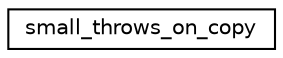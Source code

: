 digraph "Graphical Class Hierarchy"
{
  edge [fontname="Helvetica",fontsize="10",labelfontname="Helvetica",labelfontsize="10"];
  node [fontname="Helvetica",fontsize="10",shape=record];
  rankdir="LR";
  Node0 [label="small_throws_on_copy",height=0.2,width=0.4,color="black", fillcolor="white", style="filled",URL="$structsmall__throws__on__copy.html"];
}
